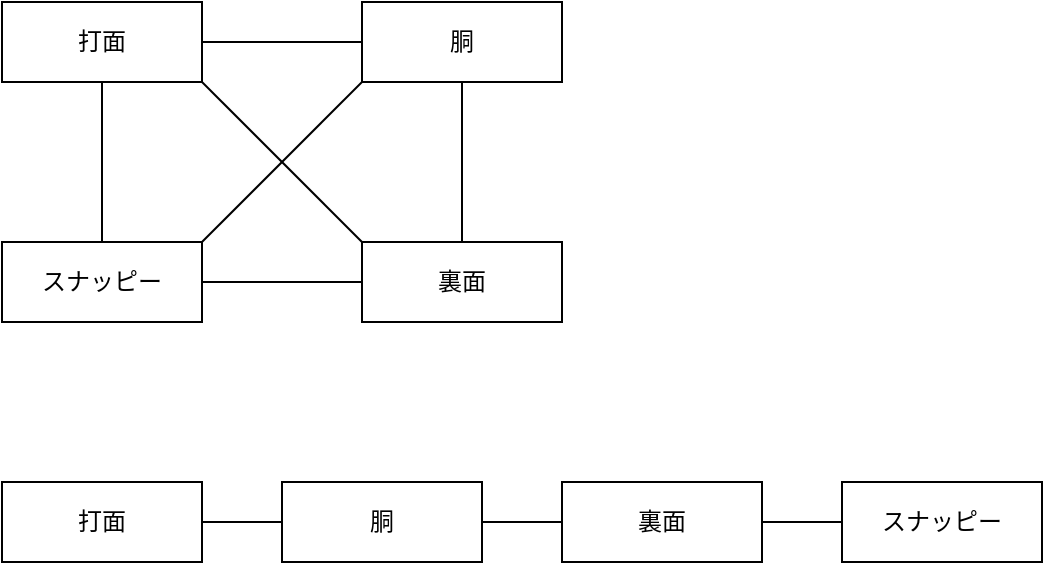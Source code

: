 <mxfile version="25.0.2">
  <diagram name="Page-1" id="-nA2T5xnxQFJdslZD9j_">
    <mxGraphModel dx="819" dy="592" grid="1" gridSize="10" guides="1" tooltips="1" connect="1" arrows="1" fold="1" page="1" pageScale="1" pageWidth="1169" pageHeight="827" math="0" shadow="0">
      <root>
        <mxCell id="0" />
        <mxCell id="1" parent="0" />
        <mxCell id="tVICXMrIzCc9GeWt51wL-39" style="edgeStyle=orthogonalEdgeStyle;rounded=0;orthogonalLoop=1;jettySize=auto;html=1;entryX=0;entryY=0.5;entryDx=0;entryDy=0;endArrow=none;endFill=0;" edge="1" parent="1" source="tVICXMrIzCc9GeWt51wL-1" target="tVICXMrIzCc9GeWt51wL-3">
          <mxGeometry relative="1" as="geometry" />
        </mxCell>
        <mxCell id="tVICXMrIzCc9GeWt51wL-1" value="打面" style="rounded=0;whiteSpace=wrap;html=1;" vertex="1" parent="1">
          <mxGeometry x="120" y="40" width="100" height="40" as="geometry" />
        </mxCell>
        <mxCell id="tVICXMrIzCc9GeWt51wL-42" style="edgeStyle=orthogonalEdgeStyle;rounded=0;orthogonalLoop=1;jettySize=auto;html=1;entryX=0.5;entryY=1;entryDx=0;entryDy=0;endArrow=none;endFill=0;" edge="1" parent="1" source="tVICXMrIzCc9GeWt51wL-2" target="tVICXMrIzCc9GeWt51wL-1">
          <mxGeometry relative="1" as="geometry" />
        </mxCell>
        <mxCell id="tVICXMrIzCc9GeWt51wL-2" value="スナッピー" style="rounded=0;whiteSpace=wrap;html=1;" vertex="1" parent="1">
          <mxGeometry x="120" y="160" width="100" height="40" as="geometry" />
        </mxCell>
        <mxCell id="tVICXMrIzCc9GeWt51wL-40" style="edgeStyle=orthogonalEdgeStyle;rounded=0;orthogonalLoop=1;jettySize=auto;html=1;endArrow=none;endFill=0;" edge="1" parent="1" source="tVICXMrIzCc9GeWt51wL-3" target="tVICXMrIzCc9GeWt51wL-4">
          <mxGeometry relative="1" as="geometry" />
        </mxCell>
        <mxCell id="tVICXMrIzCc9GeWt51wL-44" style="rounded=0;orthogonalLoop=1;jettySize=auto;html=1;exitX=0;exitY=1;exitDx=0;exitDy=0;entryX=1;entryY=0;entryDx=0;entryDy=0;endArrow=none;endFill=0;" edge="1" parent="1" source="tVICXMrIzCc9GeWt51wL-3" target="tVICXMrIzCc9GeWt51wL-2">
          <mxGeometry relative="1" as="geometry" />
        </mxCell>
        <mxCell id="tVICXMrIzCc9GeWt51wL-3" value="胴" style="rounded=0;whiteSpace=wrap;html=1;" vertex="1" parent="1">
          <mxGeometry x="300" y="40" width="100" height="40" as="geometry" />
        </mxCell>
        <mxCell id="tVICXMrIzCc9GeWt51wL-41" style="edgeStyle=orthogonalEdgeStyle;rounded=0;orthogonalLoop=1;jettySize=auto;html=1;entryX=1;entryY=0.5;entryDx=0;entryDy=0;endArrow=none;endFill=0;" edge="1" parent="1" source="tVICXMrIzCc9GeWt51wL-4" target="tVICXMrIzCc9GeWt51wL-2">
          <mxGeometry relative="1" as="geometry" />
        </mxCell>
        <mxCell id="tVICXMrIzCc9GeWt51wL-4" value="裏面" style="rounded=0;whiteSpace=wrap;html=1;" vertex="1" parent="1">
          <mxGeometry x="300" y="160" width="100" height="40" as="geometry" />
        </mxCell>
        <mxCell id="tVICXMrIzCc9GeWt51wL-43" style="rounded=0;orthogonalLoop=1;jettySize=auto;html=1;exitX=1;exitY=1;exitDx=0;exitDy=0;entryX=0;entryY=0;entryDx=0;entryDy=0;endArrow=none;endFill=0;" edge="1" parent="1" source="tVICXMrIzCc9GeWt51wL-1" target="tVICXMrIzCc9GeWt51wL-4">
          <mxGeometry relative="1" as="geometry" />
        </mxCell>
        <mxCell id="tVICXMrIzCc9GeWt51wL-49" style="edgeStyle=orthogonalEdgeStyle;rounded=0;orthogonalLoop=1;jettySize=auto;html=1;entryX=0;entryY=0.5;entryDx=0;entryDy=0;endArrow=none;endFill=0;" edge="1" parent="1" source="tVICXMrIzCc9GeWt51wL-45" target="tVICXMrIzCc9GeWt51wL-47">
          <mxGeometry relative="1" as="geometry" />
        </mxCell>
        <mxCell id="tVICXMrIzCc9GeWt51wL-45" value="打面" style="rounded=0;whiteSpace=wrap;html=1;" vertex="1" parent="1">
          <mxGeometry x="120" y="280" width="100" height="40" as="geometry" />
        </mxCell>
        <mxCell id="tVICXMrIzCc9GeWt51wL-51" style="edgeStyle=orthogonalEdgeStyle;rounded=0;orthogonalLoop=1;jettySize=auto;html=1;entryX=0;entryY=0.5;entryDx=0;entryDy=0;endArrow=none;endFill=0;" edge="1" parent="1" source="tVICXMrIzCc9GeWt51wL-46" target="tVICXMrIzCc9GeWt51wL-48">
          <mxGeometry relative="1" as="geometry" />
        </mxCell>
        <mxCell id="tVICXMrIzCc9GeWt51wL-46" value="裏面" style="rounded=0;whiteSpace=wrap;html=1;" vertex="1" parent="1">
          <mxGeometry x="400" y="280" width="100" height="40" as="geometry" />
        </mxCell>
        <mxCell id="tVICXMrIzCc9GeWt51wL-50" style="edgeStyle=orthogonalEdgeStyle;rounded=0;orthogonalLoop=1;jettySize=auto;html=1;entryX=0;entryY=0.5;entryDx=0;entryDy=0;endArrow=none;endFill=0;" edge="1" parent="1" source="tVICXMrIzCc9GeWt51wL-47" target="tVICXMrIzCc9GeWt51wL-46">
          <mxGeometry relative="1" as="geometry" />
        </mxCell>
        <mxCell id="tVICXMrIzCc9GeWt51wL-47" value="胴" style="rounded=0;whiteSpace=wrap;html=1;" vertex="1" parent="1">
          <mxGeometry x="260" y="280" width="100" height="40" as="geometry" />
        </mxCell>
        <mxCell id="tVICXMrIzCc9GeWt51wL-48" value="スナッピー" style="rounded=0;whiteSpace=wrap;html=1;" vertex="1" parent="1">
          <mxGeometry x="540" y="280" width="100" height="40" as="geometry" />
        </mxCell>
      </root>
    </mxGraphModel>
  </diagram>
</mxfile>
